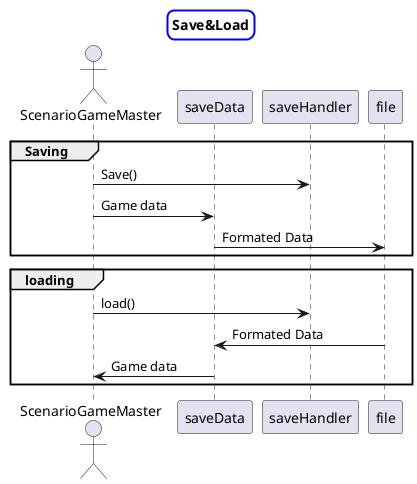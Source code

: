 @startuml
skinparam titleBorderRoundCorner 15
skinparam titleBorderThickness 2
skinparam titleBorderColor blue
title Save&Load

actor ScenarioGameMaster as GM
participant saveData
participant saveHandler
participant file


group Saving
    GM -> saveHandler : Save()
    GM -> saveData : Game data
    saveData -> file : Formated Data
end

group loading
    GM -> saveHandler : load()

    file -> saveData : Formated Data
    saveData -> GM : Game data

end

@enduml
